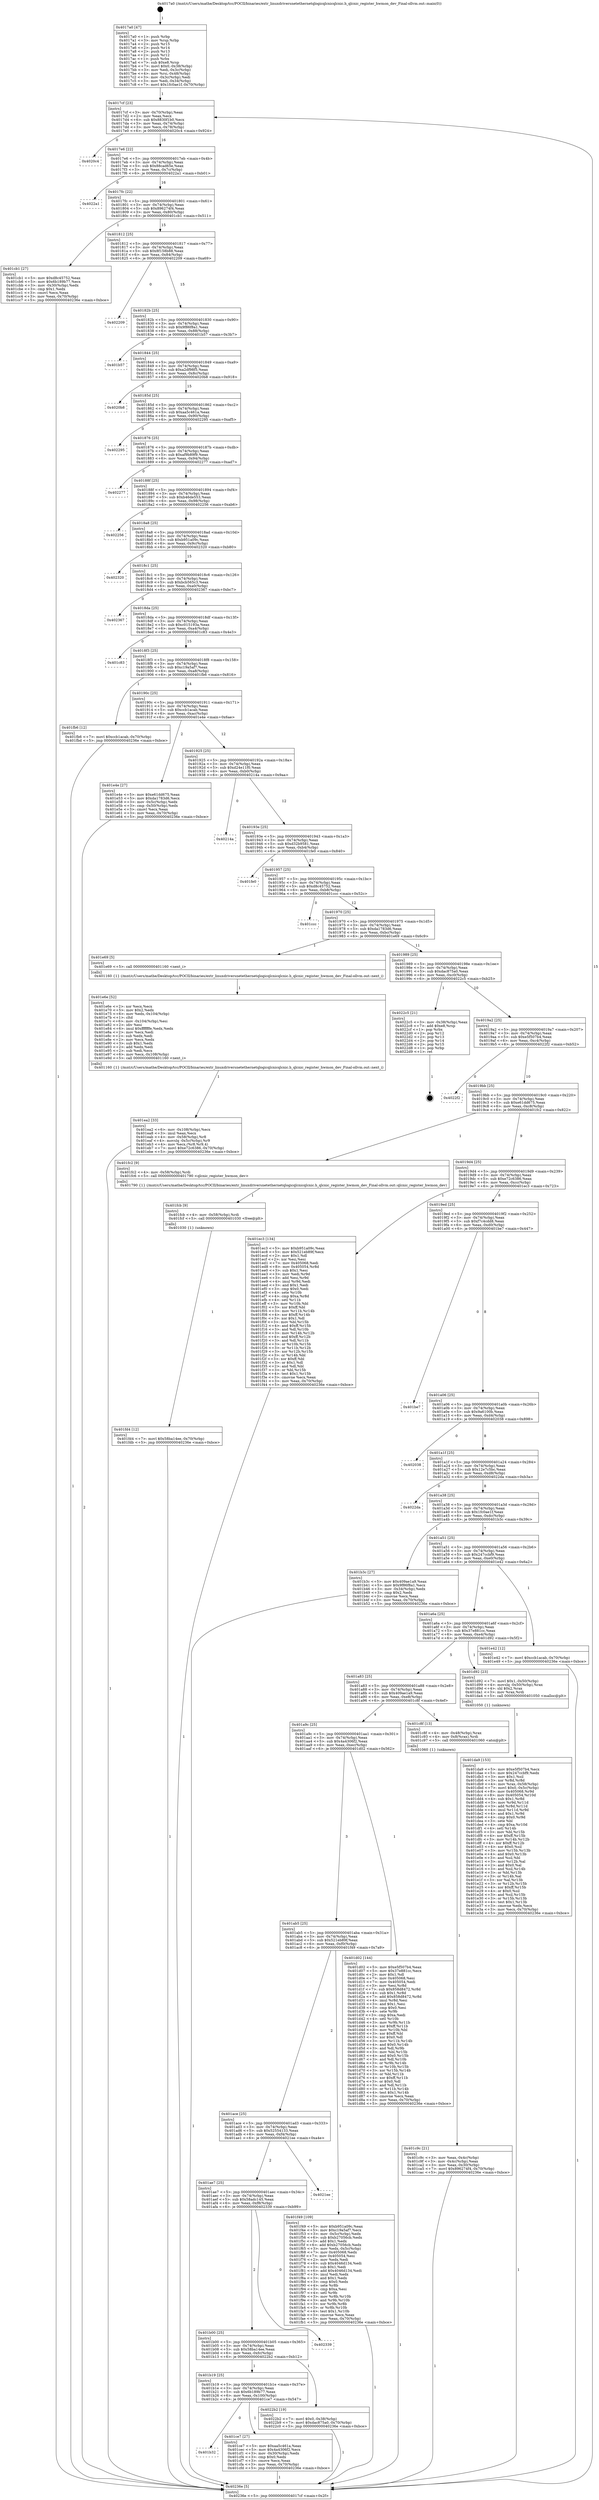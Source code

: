 digraph "0x4017a0" {
  label = "0x4017a0 (/mnt/c/Users/mathe/Desktop/tcc/POCII/binaries/extr_linuxdriversnetethernetqlogicqlcnicqlcnic.h_qlcnic_register_hwmon_dev_Final-ollvm.out::main(0))"
  labelloc = "t"
  node[shape=record]

  Entry [label="",width=0.3,height=0.3,shape=circle,fillcolor=black,style=filled]
  "0x4017cf" [label="{
     0x4017cf [23]\l
     | [instrs]\l
     &nbsp;&nbsp;0x4017cf \<+3\>: mov -0x70(%rbp),%eax\l
     &nbsp;&nbsp;0x4017d2 \<+2\>: mov %eax,%ecx\l
     &nbsp;&nbsp;0x4017d4 \<+6\>: sub $0x8830f1b0,%ecx\l
     &nbsp;&nbsp;0x4017da \<+3\>: mov %eax,-0x74(%rbp)\l
     &nbsp;&nbsp;0x4017dd \<+3\>: mov %ecx,-0x78(%rbp)\l
     &nbsp;&nbsp;0x4017e0 \<+6\>: je 00000000004020c4 \<main+0x924\>\l
  }"]
  "0x4020c4" [label="{
     0x4020c4\l
  }", style=dashed]
  "0x4017e6" [label="{
     0x4017e6 [22]\l
     | [instrs]\l
     &nbsp;&nbsp;0x4017e6 \<+5\>: jmp 00000000004017eb \<main+0x4b\>\l
     &nbsp;&nbsp;0x4017eb \<+3\>: mov -0x74(%rbp),%eax\l
     &nbsp;&nbsp;0x4017ee \<+5\>: sub $0x88cad65e,%eax\l
     &nbsp;&nbsp;0x4017f3 \<+3\>: mov %eax,-0x7c(%rbp)\l
     &nbsp;&nbsp;0x4017f6 \<+6\>: je 00000000004022a1 \<main+0xb01\>\l
  }"]
  Exit [label="",width=0.3,height=0.3,shape=circle,fillcolor=black,style=filled,peripheries=2]
  "0x4022a1" [label="{
     0x4022a1\l
  }", style=dashed]
  "0x4017fc" [label="{
     0x4017fc [22]\l
     | [instrs]\l
     &nbsp;&nbsp;0x4017fc \<+5\>: jmp 0000000000401801 \<main+0x61\>\l
     &nbsp;&nbsp;0x401801 \<+3\>: mov -0x74(%rbp),%eax\l
     &nbsp;&nbsp;0x401804 \<+5\>: sub $0x896274f4,%eax\l
     &nbsp;&nbsp;0x401809 \<+3\>: mov %eax,-0x80(%rbp)\l
     &nbsp;&nbsp;0x40180c \<+6\>: je 0000000000401cb1 \<main+0x511\>\l
  }"]
  "0x401fd4" [label="{
     0x401fd4 [12]\l
     | [instrs]\l
     &nbsp;&nbsp;0x401fd4 \<+7\>: movl $0x58ba14ee,-0x70(%rbp)\l
     &nbsp;&nbsp;0x401fdb \<+5\>: jmp 000000000040236e \<main+0xbce\>\l
  }"]
  "0x401cb1" [label="{
     0x401cb1 [27]\l
     | [instrs]\l
     &nbsp;&nbsp;0x401cb1 \<+5\>: mov $0xd8c45752,%eax\l
     &nbsp;&nbsp;0x401cb6 \<+5\>: mov $0x6b189b77,%ecx\l
     &nbsp;&nbsp;0x401cbb \<+3\>: mov -0x30(%rbp),%edx\l
     &nbsp;&nbsp;0x401cbe \<+3\>: cmp $0x1,%edx\l
     &nbsp;&nbsp;0x401cc1 \<+3\>: cmovl %ecx,%eax\l
     &nbsp;&nbsp;0x401cc4 \<+3\>: mov %eax,-0x70(%rbp)\l
     &nbsp;&nbsp;0x401cc7 \<+5\>: jmp 000000000040236e \<main+0xbce\>\l
  }"]
  "0x401812" [label="{
     0x401812 [25]\l
     | [instrs]\l
     &nbsp;&nbsp;0x401812 \<+5\>: jmp 0000000000401817 \<main+0x77\>\l
     &nbsp;&nbsp;0x401817 \<+3\>: mov -0x74(%rbp),%eax\l
     &nbsp;&nbsp;0x40181a \<+5\>: sub $0x8f158b88,%eax\l
     &nbsp;&nbsp;0x40181f \<+6\>: mov %eax,-0x84(%rbp)\l
     &nbsp;&nbsp;0x401825 \<+6\>: je 0000000000402209 \<main+0xa69\>\l
  }"]
  "0x401fcb" [label="{
     0x401fcb [9]\l
     | [instrs]\l
     &nbsp;&nbsp;0x401fcb \<+4\>: mov -0x58(%rbp),%rdi\l
     &nbsp;&nbsp;0x401fcf \<+5\>: call 0000000000401030 \<free@plt\>\l
     | [calls]\l
     &nbsp;&nbsp;0x401030 \{1\} (unknown)\l
  }"]
  "0x402209" [label="{
     0x402209\l
  }", style=dashed]
  "0x40182b" [label="{
     0x40182b [25]\l
     | [instrs]\l
     &nbsp;&nbsp;0x40182b \<+5\>: jmp 0000000000401830 \<main+0x90\>\l
     &nbsp;&nbsp;0x401830 \<+3\>: mov -0x74(%rbp),%eax\l
     &nbsp;&nbsp;0x401833 \<+5\>: sub $0x9f86f8a1,%eax\l
     &nbsp;&nbsp;0x401838 \<+6\>: mov %eax,-0x88(%rbp)\l
     &nbsp;&nbsp;0x40183e \<+6\>: je 0000000000401b57 \<main+0x3b7\>\l
  }"]
  "0x401ea2" [label="{
     0x401ea2 [33]\l
     | [instrs]\l
     &nbsp;&nbsp;0x401ea2 \<+6\>: mov -0x108(%rbp),%ecx\l
     &nbsp;&nbsp;0x401ea8 \<+3\>: imul %eax,%ecx\l
     &nbsp;&nbsp;0x401eab \<+4\>: mov -0x58(%rbp),%r8\l
     &nbsp;&nbsp;0x401eaf \<+4\>: movslq -0x5c(%rbp),%r9\l
     &nbsp;&nbsp;0x401eb3 \<+4\>: mov %ecx,(%r8,%r9,4)\l
     &nbsp;&nbsp;0x401eb7 \<+7\>: movl $0xe72c6386,-0x70(%rbp)\l
     &nbsp;&nbsp;0x401ebe \<+5\>: jmp 000000000040236e \<main+0xbce\>\l
  }"]
  "0x401b57" [label="{
     0x401b57\l
  }", style=dashed]
  "0x401844" [label="{
     0x401844 [25]\l
     | [instrs]\l
     &nbsp;&nbsp;0x401844 \<+5\>: jmp 0000000000401849 \<main+0xa9\>\l
     &nbsp;&nbsp;0x401849 \<+3\>: mov -0x74(%rbp),%eax\l
     &nbsp;&nbsp;0x40184c \<+5\>: sub $0xa2df98f5,%eax\l
     &nbsp;&nbsp;0x401851 \<+6\>: mov %eax,-0x8c(%rbp)\l
     &nbsp;&nbsp;0x401857 \<+6\>: je 00000000004020b8 \<main+0x918\>\l
  }"]
  "0x401e6e" [label="{
     0x401e6e [52]\l
     | [instrs]\l
     &nbsp;&nbsp;0x401e6e \<+2\>: xor %ecx,%ecx\l
     &nbsp;&nbsp;0x401e70 \<+5\>: mov $0x2,%edx\l
     &nbsp;&nbsp;0x401e75 \<+6\>: mov %edx,-0x104(%rbp)\l
     &nbsp;&nbsp;0x401e7b \<+1\>: cltd\l
     &nbsp;&nbsp;0x401e7c \<+6\>: mov -0x104(%rbp),%esi\l
     &nbsp;&nbsp;0x401e82 \<+2\>: idiv %esi\l
     &nbsp;&nbsp;0x401e84 \<+6\>: imul $0xfffffffe,%edx,%edx\l
     &nbsp;&nbsp;0x401e8a \<+2\>: mov %ecx,%edi\l
     &nbsp;&nbsp;0x401e8c \<+2\>: sub %edx,%edi\l
     &nbsp;&nbsp;0x401e8e \<+2\>: mov %ecx,%edx\l
     &nbsp;&nbsp;0x401e90 \<+3\>: sub $0x1,%edx\l
     &nbsp;&nbsp;0x401e93 \<+2\>: add %edx,%edi\l
     &nbsp;&nbsp;0x401e95 \<+2\>: sub %edi,%ecx\l
     &nbsp;&nbsp;0x401e97 \<+6\>: mov %ecx,-0x108(%rbp)\l
     &nbsp;&nbsp;0x401e9d \<+5\>: call 0000000000401160 \<next_i\>\l
     | [calls]\l
     &nbsp;&nbsp;0x401160 \{1\} (/mnt/c/Users/mathe/Desktop/tcc/POCII/binaries/extr_linuxdriversnetethernetqlogicqlcnicqlcnic.h_qlcnic_register_hwmon_dev_Final-ollvm.out::next_i)\l
  }"]
  "0x4020b8" [label="{
     0x4020b8\l
  }", style=dashed]
  "0x40185d" [label="{
     0x40185d [25]\l
     | [instrs]\l
     &nbsp;&nbsp;0x40185d \<+5\>: jmp 0000000000401862 \<main+0xc2\>\l
     &nbsp;&nbsp;0x401862 \<+3\>: mov -0x74(%rbp),%eax\l
     &nbsp;&nbsp;0x401865 \<+5\>: sub $0xaa5c461a,%eax\l
     &nbsp;&nbsp;0x40186a \<+6\>: mov %eax,-0x90(%rbp)\l
     &nbsp;&nbsp;0x401870 \<+6\>: je 0000000000402295 \<main+0xaf5\>\l
  }"]
  "0x401da9" [label="{
     0x401da9 [153]\l
     | [instrs]\l
     &nbsp;&nbsp;0x401da9 \<+5\>: mov $0xe5f507b4,%ecx\l
     &nbsp;&nbsp;0x401dae \<+5\>: mov $0x247ccbf9,%edx\l
     &nbsp;&nbsp;0x401db3 \<+3\>: mov $0x1,%sil\l
     &nbsp;&nbsp;0x401db6 \<+3\>: xor %r8d,%r8d\l
     &nbsp;&nbsp;0x401db9 \<+4\>: mov %rax,-0x58(%rbp)\l
     &nbsp;&nbsp;0x401dbd \<+7\>: movl $0x0,-0x5c(%rbp)\l
     &nbsp;&nbsp;0x401dc4 \<+8\>: mov 0x405068,%r9d\l
     &nbsp;&nbsp;0x401dcc \<+8\>: mov 0x405054,%r10d\l
     &nbsp;&nbsp;0x401dd4 \<+4\>: sub $0x1,%r8d\l
     &nbsp;&nbsp;0x401dd8 \<+3\>: mov %r9d,%r11d\l
     &nbsp;&nbsp;0x401ddb \<+3\>: add %r8d,%r11d\l
     &nbsp;&nbsp;0x401dde \<+4\>: imul %r11d,%r9d\l
     &nbsp;&nbsp;0x401de2 \<+4\>: and $0x1,%r9d\l
     &nbsp;&nbsp;0x401de6 \<+4\>: cmp $0x0,%r9d\l
     &nbsp;&nbsp;0x401dea \<+3\>: sete %bl\l
     &nbsp;&nbsp;0x401ded \<+4\>: cmp $0xa,%r10d\l
     &nbsp;&nbsp;0x401df1 \<+4\>: setl %r14b\l
     &nbsp;&nbsp;0x401df5 \<+3\>: mov %bl,%r15b\l
     &nbsp;&nbsp;0x401df8 \<+4\>: xor $0xff,%r15b\l
     &nbsp;&nbsp;0x401dfc \<+3\>: mov %r14b,%r12b\l
     &nbsp;&nbsp;0x401dff \<+4\>: xor $0xff,%r12b\l
     &nbsp;&nbsp;0x401e03 \<+4\>: xor $0x0,%sil\l
     &nbsp;&nbsp;0x401e07 \<+3\>: mov %r15b,%r13b\l
     &nbsp;&nbsp;0x401e0a \<+4\>: and $0x0,%r13b\l
     &nbsp;&nbsp;0x401e0e \<+3\>: and %sil,%bl\l
     &nbsp;&nbsp;0x401e11 \<+3\>: mov %r12b,%al\l
     &nbsp;&nbsp;0x401e14 \<+2\>: and $0x0,%al\l
     &nbsp;&nbsp;0x401e16 \<+3\>: and %sil,%r14b\l
     &nbsp;&nbsp;0x401e19 \<+3\>: or %bl,%r13b\l
     &nbsp;&nbsp;0x401e1c \<+3\>: or %r14b,%al\l
     &nbsp;&nbsp;0x401e1f \<+3\>: xor %al,%r13b\l
     &nbsp;&nbsp;0x401e22 \<+3\>: or %r12b,%r15b\l
     &nbsp;&nbsp;0x401e25 \<+4\>: xor $0xff,%r15b\l
     &nbsp;&nbsp;0x401e29 \<+4\>: or $0x0,%sil\l
     &nbsp;&nbsp;0x401e2d \<+3\>: and %sil,%r15b\l
     &nbsp;&nbsp;0x401e30 \<+3\>: or %r15b,%r13b\l
     &nbsp;&nbsp;0x401e33 \<+4\>: test $0x1,%r13b\l
     &nbsp;&nbsp;0x401e37 \<+3\>: cmovne %edx,%ecx\l
     &nbsp;&nbsp;0x401e3a \<+3\>: mov %ecx,-0x70(%rbp)\l
     &nbsp;&nbsp;0x401e3d \<+5\>: jmp 000000000040236e \<main+0xbce\>\l
  }"]
  "0x402295" [label="{
     0x402295\l
  }", style=dashed]
  "0x401876" [label="{
     0x401876 [25]\l
     | [instrs]\l
     &nbsp;&nbsp;0x401876 \<+5\>: jmp 000000000040187b \<main+0xdb\>\l
     &nbsp;&nbsp;0x40187b \<+3\>: mov -0x74(%rbp),%eax\l
     &nbsp;&nbsp;0x40187e \<+5\>: sub $0xaf9b89f9,%eax\l
     &nbsp;&nbsp;0x401883 \<+6\>: mov %eax,-0x94(%rbp)\l
     &nbsp;&nbsp;0x401889 \<+6\>: je 0000000000402277 \<main+0xad7\>\l
  }"]
  "0x401b32" [label="{
     0x401b32\l
  }", style=dashed]
  "0x402277" [label="{
     0x402277\l
  }", style=dashed]
  "0x40188f" [label="{
     0x40188f [25]\l
     | [instrs]\l
     &nbsp;&nbsp;0x40188f \<+5\>: jmp 0000000000401894 \<main+0xf4\>\l
     &nbsp;&nbsp;0x401894 \<+3\>: mov -0x74(%rbp),%eax\l
     &nbsp;&nbsp;0x401897 \<+5\>: sub $0xb46de553,%eax\l
     &nbsp;&nbsp;0x40189c \<+6\>: mov %eax,-0x98(%rbp)\l
     &nbsp;&nbsp;0x4018a2 \<+6\>: je 0000000000402256 \<main+0xab6\>\l
  }"]
  "0x401ce7" [label="{
     0x401ce7 [27]\l
     | [instrs]\l
     &nbsp;&nbsp;0x401ce7 \<+5\>: mov $0xaa5c461a,%eax\l
     &nbsp;&nbsp;0x401cec \<+5\>: mov $0x4a4306f2,%ecx\l
     &nbsp;&nbsp;0x401cf1 \<+3\>: mov -0x30(%rbp),%edx\l
     &nbsp;&nbsp;0x401cf4 \<+3\>: cmp $0x0,%edx\l
     &nbsp;&nbsp;0x401cf7 \<+3\>: cmove %ecx,%eax\l
     &nbsp;&nbsp;0x401cfa \<+3\>: mov %eax,-0x70(%rbp)\l
     &nbsp;&nbsp;0x401cfd \<+5\>: jmp 000000000040236e \<main+0xbce\>\l
  }"]
  "0x402256" [label="{
     0x402256\l
  }", style=dashed]
  "0x4018a8" [label="{
     0x4018a8 [25]\l
     | [instrs]\l
     &nbsp;&nbsp;0x4018a8 \<+5\>: jmp 00000000004018ad \<main+0x10d\>\l
     &nbsp;&nbsp;0x4018ad \<+3\>: mov -0x74(%rbp),%eax\l
     &nbsp;&nbsp;0x4018b0 \<+5\>: sub $0xb951a09c,%eax\l
     &nbsp;&nbsp;0x4018b5 \<+6\>: mov %eax,-0x9c(%rbp)\l
     &nbsp;&nbsp;0x4018bb \<+6\>: je 0000000000402320 \<main+0xb80\>\l
  }"]
  "0x401b19" [label="{
     0x401b19 [25]\l
     | [instrs]\l
     &nbsp;&nbsp;0x401b19 \<+5\>: jmp 0000000000401b1e \<main+0x37e\>\l
     &nbsp;&nbsp;0x401b1e \<+3\>: mov -0x74(%rbp),%eax\l
     &nbsp;&nbsp;0x401b21 \<+5\>: sub $0x6b189b77,%eax\l
     &nbsp;&nbsp;0x401b26 \<+6\>: mov %eax,-0x100(%rbp)\l
     &nbsp;&nbsp;0x401b2c \<+6\>: je 0000000000401ce7 \<main+0x547\>\l
  }"]
  "0x402320" [label="{
     0x402320\l
  }", style=dashed]
  "0x4018c1" [label="{
     0x4018c1 [25]\l
     | [instrs]\l
     &nbsp;&nbsp;0x4018c1 \<+5\>: jmp 00000000004018c6 \<main+0x126\>\l
     &nbsp;&nbsp;0x4018c6 \<+3\>: mov -0x74(%rbp),%eax\l
     &nbsp;&nbsp;0x4018c9 \<+5\>: sub $0xbcb565c3,%eax\l
     &nbsp;&nbsp;0x4018ce \<+6\>: mov %eax,-0xa0(%rbp)\l
     &nbsp;&nbsp;0x4018d4 \<+6\>: je 0000000000402367 \<main+0xbc7\>\l
  }"]
  "0x4022b2" [label="{
     0x4022b2 [19]\l
     | [instrs]\l
     &nbsp;&nbsp;0x4022b2 \<+7\>: movl $0x0,-0x38(%rbp)\l
     &nbsp;&nbsp;0x4022b9 \<+7\>: movl $0xdac875a0,-0x70(%rbp)\l
     &nbsp;&nbsp;0x4022c0 \<+5\>: jmp 000000000040236e \<main+0xbce\>\l
  }"]
  "0x402367" [label="{
     0x402367\l
  }", style=dashed]
  "0x4018da" [label="{
     0x4018da [25]\l
     | [instrs]\l
     &nbsp;&nbsp;0x4018da \<+5\>: jmp 00000000004018df \<main+0x13f\>\l
     &nbsp;&nbsp;0x4018df \<+3\>: mov -0x74(%rbp),%eax\l
     &nbsp;&nbsp;0x4018e2 \<+5\>: sub $0xc015193a,%eax\l
     &nbsp;&nbsp;0x4018e7 \<+6\>: mov %eax,-0xa4(%rbp)\l
     &nbsp;&nbsp;0x4018ed \<+6\>: je 0000000000401c83 \<main+0x4e3\>\l
  }"]
  "0x401b00" [label="{
     0x401b00 [25]\l
     | [instrs]\l
     &nbsp;&nbsp;0x401b00 \<+5\>: jmp 0000000000401b05 \<main+0x365\>\l
     &nbsp;&nbsp;0x401b05 \<+3\>: mov -0x74(%rbp),%eax\l
     &nbsp;&nbsp;0x401b08 \<+5\>: sub $0x58ba14ee,%eax\l
     &nbsp;&nbsp;0x401b0d \<+6\>: mov %eax,-0xfc(%rbp)\l
     &nbsp;&nbsp;0x401b13 \<+6\>: je 00000000004022b2 \<main+0xb12\>\l
  }"]
  "0x401c83" [label="{
     0x401c83\l
  }", style=dashed]
  "0x4018f3" [label="{
     0x4018f3 [25]\l
     | [instrs]\l
     &nbsp;&nbsp;0x4018f3 \<+5\>: jmp 00000000004018f8 \<main+0x158\>\l
     &nbsp;&nbsp;0x4018f8 \<+3\>: mov -0x74(%rbp),%eax\l
     &nbsp;&nbsp;0x4018fb \<+5\>: sub $0xc19a5af7,%eax\l
     &nbsp;&nbsp;0x401900 \<+6\>: mov %eax,-0xa8(%rbp)\l
     &nbsp;&nbsp;0x401906 \<+6\>: je 0000000000401fb6 \<main+0x816\>\l
  }"]
  "0x402339" [label="{
     0x402339\l
  }", style=dashed]
  "0x401fb6" [label="{
     0x401fb6 [12]\l
     | [instrs]\l
     &nbsp;&nbsp;0x401fb6 \<+7\>: movl $0xccb1acab,-0x70(%rbp)\l
     &nbsp;&nbsp;0x401fbd \<+5\>: jmp 000000000040236e \<main+0xbce\>\l
  }"]
  "0x40190c" [label="{
     0x40190c [25]\l
     | [instrs]\l
     &nbsp;&nbsp;0x40190c \<+5\>: jmp 0000000000401911 \<main+0x171\>\l
     &nbsp;&nbsp;0x401911 \<+3\>: mov -0x74(%rbp),%eax\l
     &nbsp;&nbsp;0x401914 \<+5\>: sub $0xccb1acab,%eax\l
     &nbsp;&nbsp;0x401919 \<+6\>: mov %eax,-0xac(%rbp)\l
     &nbsp;&nbsp;0x40191f \<+6\>: je 0000000000401e4e \<main+0x6ae\>\l
  }"]
  "0x401ae7" [label="{
     0x401ae7 [25]\l
     | [instrs]\l
     &nbsp;&nbsp;0x401ae7 \<+5\>: jmp 0000000000401aec \<main+0x34c\>\l
     &nbsp;&nbsp;0x401aec \<+3\>: mov -0x74(%rbp),%eax\l
     &nbsp;&nbsp;0x401aef \<+5\>: sub $0x58adc145,%eax\l
     &nbsp;&nbsp;0x401af4 \<+6\>: mov %eax,-0xf8(%rbp)\l
     &nbsp;&nbsp;0x401afa \<+6\>: je 0000000000402339 \<main+0xb99\>\l
  }"]
  "0x401e4e" [label="{
     0x401e4e [27]\l
     | [instrs]\l
     &nbsp;&nbsp;0x401e4e \<+5\>: mov $0xe61dd675,%eax\l
     &nbsp;&nbsp;0x401e53 \<+5\>: mov $0xda1783d6,%ecx\l
     &nbsp;&nbsp;0x401e58 \<+3\>: mov -0x5c(%rbp),%edx\l
     &nbsp;&nbsp;0x401e5b \<+3\>: cmp -0x50(%rbp),%edx\l
     &nbsp;&nbsp;0x401e5e \<+3\>: cmovl %ecx,%eax\l
     &nbsp;&nbsp;0x401e61 \<+3\>: mov %eax,-0x70(%rbp)\l
     &nbsp;&nbsp;0x401e64 \<+5\>: jmp 000000000040236e \<main+0xbce\>\l
  }"]
  "0x401925" [label="{
     0x401925 [25]\l
     | [instrs]\l
     &nbsp;&nbsp;0x401925 \<+5\>: jmp 000000000040192a \<main+0x18a\>\l
     &nbsp;&nbsp;0x40192a \<+3\>: mov -0x74(%rbp),%eax\l
     &nbsp;&nbsp;0x40192d \<+5\>: sub $0xd24e11f0,%eax\l
     &nbsp;&nbsp;0x401932 \<+6\>: mov %eax,-0xb0(%rbp)\l
     &nbsp;&nbsp;0x401938 \<+6\>: je 000000000040214a \<main+0x9aa\>\l
  }"]
  "0x4021ee" [label="{
     0x4021ee\l
  }", style=dashed]
  "0x40214a" [label="{
     0x40214a\l
  }", style=dashed]
  "0x40193e" [label="{
     0x40193e [25]\l
     | [instrs]\l
     &nbsp;&nbsp;0x40193e \<+5\>: jmp 0000000000401943 \<main+0x1a3\>\l
     &nbsp;&nbsp;0x401943 \<+3\>: mov -0x74(%rbp),%eax\l
     &nbsp;&nbsp;0x401946 \<+5\>: sub $0xd32b9581,%eax\l
     &nbsp;&nbsp;0x40194b \<+6\>: mov %eax,-0xb4(%rbp)\l
     &nbsp;&nbsp;0x401951 \<+6\>: je 0000000000401fe0 \<main+0x840\>\l
  }"]
  "0x401ace" [label="{
     0x401ace [25]\l
     | [instrs]\l
     &nbsp;&nbsp;0x401ace \<+5\>: jmp 0000000000401ad3 \<main+0x333\>\l
     &nbsp;&nbsp;0x401ad3 \<+3\>: mov -0x74(%rbp),%eax\l
     &nbsp;&nbsp;0x401ad6 \<+5\>: sub $0x52554133,%eax\l
     &nbsp;&nbsp;0x401adb \<+6\>: mov %eax,-0xf4(%rbp)\l
     &nbsp;&nbsp;0x401ae1 \<+6\>: je 00000000004021ee \<main+0xa4e\>\l
  }"]
  "0x401fe0" [label="{
     0x401fe0\l
  }", style=dashed]
  "0x401957" [label="{
     0x401957 [25]\l
     | [instrs]\l
     &nbsp;&nbsp;0x401957 \<+5\>: jmp 000000000040195c \<main+0x1bc\>\l
     &nbsp;&nbsp;0x40195c \<+3\>: mov -0x74(%rbp),%eax\l
     &nbsp;&nbsp;0x40195f \<+5\>: sub $0xd8c45752,%eax\l
     &nbsp;&nbsp;0x401964 \<+6\>: mov %eax,-0xb8(%rbp)\l
     &nbsp;&nbsp;0x40196a \<+6\>: je 0000000000401ccc \<main+0x52c\>\l
  }"]
  "0x401f49" [label="{
     0x401f49 [109]\l
     | [instrs]\l
     &nbsp;&nbsp;0x401f49 \<+5\>: mov $0xb951a09c,%eax\l
     &nbsp;&nbsp;0x401f4e \<+5\>: mov $0xc19a5af7,%ecx\l
     &nbsp;&nbsp;0x401f53 \<+3\>: mov -0x5c(%rbp),%edx\l
     &nbsp;&nbsp;0x401f56 \<+6\>: sub $0xb27056cb,%edx\l
     &nbsp;&nbsp;0x401f5c \<+3\>: add $0x1,%edx\l
     &nbsp;&nbsp;0x401f5f \<+6\>: add $0xb27056cb,%edx\l
     &nbsp;&nbsp;0x401f65 \<+3\>: mov %edx,-0x5c(%rbp)\l
     &nbsp;&nbsp;0x401f68 \<+7\>: mov 0x405068,%edx\l
     &nbsp;&nbsp;0x401f6f \<+7\>: mov 0x405054,%esi\l
     &nbsp;&nbsp;0x401f76 \<+2\>: mov %edx,%edi\l
     &nbsp;&nbsp;0x401f78 \<+6\>: sub $0x4046d134,%edi\l
     &nbsp;&nbsp;0x401f7e \<+3\>: sub $0x1,%edi\l
     &nbsp;&nbsp;0x401f81 \<+6\>: add $0x4046d134,%edi\l
     &nbsp;&nbsp;0x401f87 \<+3\>: imul %edi,%edx\l
     &nbsp;&nbsp;0x401f8a \<+3\>: and $0x1,%edx\l
     &nbsp;&nbsp;0x401f8d \<+3\>: cmp $0x0,%edx\l
     &nbsp;&nbsp;0x401f90 \<+4\>: sete %r8b\l
     &nbsp;&nbsp;0x401f94 \<+3\>: cmp $0xa,%esi\l
     &nbsp;&nbsp;0x401f97 \<+4\>: setl %r9b\l
     &nbsp;&nbsp;0x401f9b \<+3\>: mov %r8b,%r10b\l
     &nbsp;&nbsp;0x401f9e \<+3\>: and %r9b,%r10b\l
     &nbsp;&nbsp;0x401fa1 \<+3\>: xor %r9b,%r8b\l
     &nbsp;&nbsp;0x401fa4 \<+3\>: or %r8b,%r10b\l
     &nbsp;&nbsp;0x401fa7 \<+4\>: test $0x1,%r10b\l
     &nbsp;&nbsp;0x401fab \<+3\>: cmovne %ecx,%eax\l
     &nbsp;&nbsp;0x401fae \<+3\>: mov %eax,-0x70(%rbp)\l
     &nbsp;&nbsp;0x401fb1 \<+5\>: jmp 000000000040236e \<main+0xbce\>\l
  }"]
  "0x401ccc" [label="{
     0x401ccc\l
  }", style=dashed]
  "0x401970" [label="{
     0x401970 [25]\l
     | [instrs]\l
     &nbsp;&nbsp;0x401970 \<+5\>: jmp 0000000000401975 \<main+0x1d5\>\l
     &nbsp;&nbsp;0x401975 \<+3\>: mov -0x74(%rbp),%eax\l
     &nbsp;&nbsp;0x401978 \<+5\>: sub $0xda1783d6,%eax\l
     &nbsp;&nbsp;0x40197d \<+6\>: mov %eax,-0xbc(%rbp)\l
     &nbsp;&nbsp;0x401983 \<+6\>: je 0000000000401e69 \<main+0x6c9\>\l
  }"]
  "0x401ab5" [label="{
     0x401ab5 [25]\l
     | [instrs]\l
     &nbsp;&nbsp;0x401ab5 \<+5\>: jmp 0000000000401aba \<main+0x31a\>\l
     &nbsp;&nbsp;0x401aba \<+3\>: mov -0x74(%rbp),%eax\l
     &nbsp;&nbsp;0x401abd \<+5\>: sub $0x521eb89f,%eax\l
     &nbsp;&nbsp;0x401ac2 \<+6\>: mov %eax,-0xf0(%rbp)\l
     &nbsp;&nbsp;0x401ac8 \<+6\>: je 0000000000401f49 \<main+0x7a9\>\l
  }"]
  "0x401e69" [label="{
     0x401e69 [5]\l
     | [instrs]\l
     &nbsp;&nbsp;0x401e69 \<+5\>: call 0000000000401160 \<next_i\>\l
     | [calls]\l
     &nbsp;&nbsp;0x401160 \{1\} (/mnt/c/Users/mathe/Desktop/tcc/POCII/binaries/extr_linuxdriversnetethernetqlogicqlcnicqlcnic.h_qlcnic_register_hwmon_dev_Final-ollvm.out::next_i)\l
  }"]
  "0x401989" [label="{
     0x401989 [25]\l
     | [instrs]\l
     &nbsp;&nbsp;0x401989 \<+5\>: jmp 000000000040198e \<main+0x1ee\>\l
     &nbsp;&nbsp;0x40198e \<+3\>: mov -0x74(%rbp),%eax\l
     &nbsp;&nbsp;0x401991 \<+5\>: sub $0xdac875a0,%eax\l
     &nbsp;&nbsp;0x401996 \<+6\>: mov %eax,-0xc0(%rbp)\l
     &nbsp;&nbsp;0x40199c \<+6\>: je 00000000004022c5 \<main+0xb25\>\l
  }"]
  "0x401d02" [label="{
     0x401d02 [144]\l
     | [instrs]\l
     &nbsp;&nbsp;0x401d02 \<+5\>: mov $0xe5f507b4,%eax\l
     &nbsp;&nbsp;0x401d07 \<+5\>: mov $0x37e881cc,%ecx\l
     &nbsp;&nbsp;0x401d0c \<+2\>: mov $0x1,%dl\l
     &nbsp;&nbsp;0x401d0e \<+7\>: mov 0x405068,%esi\l
     &nbsp;&nbsp;0x401d15 \<+7\>: mov 0x405054,%edi\l
     &nbsp;&nbsp;0x401d1c \<+3\>: mov %esi,%r8d\l
     &nbsp;&nbsp;0x401d1f \<+7\>: sub $0x858d8472,%r8d\l
     &nbsp;&nbsp;0x401d26 \<+4\>: sub $0x1,%r8d\l
     &nbsp;&nbsp;0x401d2a \<+7\>: add $0x858d8472,%r8d\l
     &nbsp;&nbsp;0x401d31 \<+4\>: imul %r8d,%esi\l
     &nbsp;&nbsp;0x401d35 \<+3\>: and $0x1,%esi\l
     &nbsp;&nbsp;0x401d38 \<+3\>: cmp $0x0,%esi\l
     &nbsp;&nbsp;0x401d3b \<+4\>: sete %r9b\l
     &nbsp;&nbsp;0x401d3f \<+3\>: cmp $0xa,%edi\l
     &nbsp;&nbsp;0x401d42 \<+4\>: setl %r10b\l
     &nbsp;&nbsp;0x401d46 \<+3\>: mov %r9b,%r11b\l
     &nbsp;&nbsp;0x401d49 \<+4\>: xor $0xff,%r11b\l
     &nbsp;&nbsp;0x401d4d \<+3\>: mov %r10b,%bl\l
     &nbsp;&nbsp;0x401d50 \<+3\>: xor $0xff,%bl\l
     &nbsp;&nbsp;0x401d53 \<+3\>: xor $0x0,%dl\l
     &nbsp;&nbsp;0x401d56 \<+3\>: mov %r11b,%r14b\l
     &nbsp;&nbsp;0x401d59 \<+4\>: and $0x0,%r14b\l
     &nbsp;&nbsp;0x401d5d \<+3\>: and %dl,%r9b\l
     &nbsp;&nbsp;0x401d60 \<+3\>: mov %bl,%r15b\l
     &nbsp;&nbsp;0x401d63 \<+4\>: and $0x0,%r15b\l
     &nbsp;&nbsp;0x401d67 \<+3\>: and %dl,%r10b\l
     &nbsp;&nbsp;0x401d6a \<+3\>: or %r9b,%r14b\l
     &nbsp;&nbsp;0x401d6d \<+3\>: or %r10b,%r15b\l
     &nbsp;&nbsp;0x401d70 \<+3\>: xor %r15b,%r14b\l
     &nbsp;&nbsp;0x401d73 \<+3\>: or %bl,%r11b\l
     &nbsp;&nbsp;0x401d76 \<+4\>: xor $0xff,%r11b\l
     &nbsp;&nbsp;0x401d7a \<+3\>: or $0x0,%dl\l
     &nbsp;&nbsp;0x401d7d \<+3\>: and %dl,%r11b\l
     &nbsp;&nbsp;0x401d80 \<+3\>: or %r11b,%r14b\l
     &nbsp;&nbsp;0x401d83 \<+4\>: test $0x1,%r14b\l
     &nbsp;&nbsp;0x401d87 \<+3\>: cmovne %ecx,%eax\l
     &nbsp;&nbsp;0x401d8a \<+3\>: mov %eax,-0x70(%rbp)\l
     &nbsp;&nbsp;0x401d8d \<+5\>: jmp 000000000040236e \<main+0xbce\>\l
  }"]
  "0x4022c5" [label="{
     0x4022c5 [21]\l
     | [instrs]\l
     &nbsp;&nbsp;0x4022c5 \<+3\>: mov -0x38(%rbp),%eax\l
     &nbsp;&nbsp;0x4022c8 \<+7\>: add $0xe8,%rsp\l
     &nbsp;&nbsp;0x4022cf \<+1\>: pop %rbx\l
     &nbsp;&nbsp;0x4022d0 \<+2\>: pop %r12\l
     &nbsp;&nbsp;0x4022d2 \<+2\>: pop %r13\l
     &nbsp;&nbsp;0x4022d4 \<+2\>: pop %r14\l
     &nbsp;&nbsp;0x4022d6 \<+2\>: pop %r15\l
     &nbsp;&nbsp;0x4022d8 \<+1\>: pop %rbp\l
     &nbsp;&nbsp;0x4022d9 \<+1\>: ret\l
  }"]
  "0x4019a2" [label="{
     0x4019a2 [25]\l
     | [instrs]\l
     &nbsp;&nbsp;0x4019a2 \<+5\>: jmp 00000000004019a7 \<main+0x207\>\l
     &nbsp;&nbsp;0x4019a7 \<+3\>: mov -0x74(%rbp),%eax\l
     &nbsp;&nbsp;0x4019aa \<+5\>: sub $0xe5f507b4,%eax\l
     &nbsp;&nbsp;0x4019af \<+6\>: mov %eax,-0xc4(%rbp)\l
     &nbsp;&nbsp;0x4019b5 \<+6\>: je 00000000004022f2 \<main+0xb52\>\l
  }"]
  "0x401c9c" [label="{
     0x401c9c [21]\l
     | [instrs]\l
     &nbsp;&nbsp;0x401c9c \<+3\>: mov %eax,-0x4c(%rbp)\l
     &nbsp;&nbsp;0x401c9f \<+3\>: mov -0x4c(%rbp),%eax\l
     &nbsp;&nbsp;0x401ca2 \<+3\>: mov %eax,-0x30(%rbp)\l
     &nbsp;&nbsp;0x401ca5 \<+7\>: movl $0x896274f4,-0x70(%rbp)\l
     &nbsp;&nbsp;0x401cac \<+5\>: jmp 000000000040236e \<main+0xbce\>\l
  }"]
  "0x4022f2" [label="{
     0x4022f2\l
  }", style=dashed]
  "0x4019bb" [label="{
     0x4019bb [25]\l
     | [instrs]\l
     &nbsp;&nbsp;0x4019bb \<+5\>: jmp 00000000004019c0 \<main+0x220\>\l
     &nbsp;&nbsp;0x4019c0 \<+3\>: mov -0x74(%rbp),%eax\l
     &nbsp;&nbsp;0x4019c3 \<+5\>: sub $0xe61dd675,%eax\l
     &nbsp;&nbsp;0x4019c8 \<+6\>: mov %eax,-0xc8(%rbp)\l
     &nbsp;&nbsp;0x4019ce \<+6\>: je 0000000000401fc2 \<main+0x822\>\l
  }"]
  "0x401a9c" [label="{
     0x401a9c [25]\l
     | [instrs]\l
     &nbsp;&nbsp;0x401a9c \<+5\>: jmp 0000000000401aa1 \<main+0x301\>\l
     &nbsp;&nbsp;0x401aa1 \<+3\>: mov -0x74(%rbp),%eax\l
     &nbsp;&nbsp;0x401aa4 \<+5\>: sub $0x4a4306f2,%eax\l
     &nbsp;&nbsp;0x401aa9 \<+6\>: mov %eax,-0xec(%rbp)\l
     &nbsp;&nbsp;0x401aaf \<+6\>: je 0000000000401d02 \<main+0x562\>\l
  }"]
  "0x401fc2" [label="{
     0x401fc2 [9]\l
     | [instrs]\l
     &nbsp;&nbsp;0x401fc2 \<+4\>: mov -0x58(%rbp),%rdi\l
     &nbsp;&nbsp;0x401fc6 \<+5\>: call 0000000000401790 \<qlcnic_register_hwmon_dev\>\l
     | [calls]\l
     &nbsp;&nbsp;0x401790 \{1\} (/mnt/c/Users/mathe/Desktop/tcc/POCII/binaries/extr_linuxdriversnetethernetqlogicqlcnicqlcnic.h_qlcnic_register_hwmon_dev_Final-ollvm.out::qlcnic_register_hwmon_dev)\l
  }"]
  "0x4019d4" [label="{
     0x4019d4 [25]\l
     | [instrs]\l
     &nbsp;&nbsp;0x4019d4 \<+5\>: jmp 00000000004019d9 \<main+0x239\>\l
     &nbsp;&nbsp;0x4019d9 \<+3\>: mov -0x74(%rbp),%eax\l
     &nbsp;&nbsp;0x4019dc \<+5\>: sub $0xe72c6386,%eax\l
     &nbsp;&nbsp;0x4019e1 \<+6\>: mov %eax,-0xcc(%rbp)\l
     &nbsp;&nbsp;0x4019e7 \<+6\>: je 0000000000401ec3 \<main+0x723\>\l
  }"]
  "0x401c8f" [label="{
     0x401c8f [13]\l
     | [instrs]\l
     &nbsp;&nbsp;0x401c8f \<+4\>: mov -0x48(%rbp),%rax\l
     &nbsp;&nbsp;0x401c93 \<+4\>: mov 0x8(%rax),%rdi\l
     &nbsp;&nbsp;0x401c97 \<+5\>: call 0000000000401060 \<atoi@plt\>\l
     | [calls]\l
     &nbsp;&nbsp;0x401060 \{1\} (unknown)\l
  }"]
  "0x401ec3" [label="{
     0x401ec3 [134]\l
     | [instrs]\l
     &nbsp;&nbsp;0x401ec3 \<+5\>: mov $0xb951a09c,%eax\l
     &nbsp;&nbsp;0x401ec8 \<+5\>: mov $0x521eb89f,%ecx\l
     &nbsp;&nbsp;0x401ecd \<+2\>: mov $0x1,%dl\l
     &nbsp;&nbsp;0x401ecf \<+2\>: xor %esi,%esi\l
     &nbsp;&nbsp;0x401ed1 \<+7\>: mov 0x405068,%edi\l
     &nbsp;&nbsp;0x401ed8 \<+8\>: mov 0x405054,%r8d\l
     &nbsp;&nbsp;0x401ee0 \<+3\>: sub $0x1,%esi\l
     &nbsp;&nbsp;0x401ee3 \<+3\>: mov %edi,%r9d\l
     &nbsp;&nbsp;0x401ee6 \<+3\>: add %esi,%r9d\l
     &nbsp;&nbsp;0x401ee9 \<+4\>: imul %r9d,%edi\l
     &nbsp;&nbsp;0x401eed \<+3\>: and $0x1,%edi\l
     &nbsp;&nbsp;0x401ef0 \<+3\>: cmp $0x0,%edi\l
     &nbsp;&nbsp;0x401ef3 \<+4\>: sete %r10b\l
     &nbsp;&nbsp;0x401ef7 \<+4\>: cmp $0xa,%r8d\l
     &nbsp;&nbsp;0x401efb \<+4\>: setl %r11b\l
     &nbsp;&nbsp;0x401eff \<+3\>: mov %r10b,%bl\l
     &nbsp;&nbsp;0x401f02 \<+3\>: xor $0xff,%bl\l
     &nbsp;&nbsp;0x401f05 \<+3\>: mov %r11b,%r14b\l
     &nbsp;&nbsp;0x401f08 \<+4\>: xor $0xff,%r14b\l
     &nbsp;&nbsp;0x401f0c \<+3\>: xor $0x1,%dl\l
     &nbsp;&nbsp;0x401f0f \<+3\>: mov %bl,%r15b\l
     &nbsp;&nbsp;0x401f12 \<+4\>: and $0xff,%r15b\l
     &nbsp;&nbsp;0x401f16 \<+3\>: and %dl,%r10b\l
     &nbsp;&nbsp;0x401f19 \<+3\>: mov %r14b,%r12b\l
     &nbsp;&nbsp;0x401f1c \<+4\>: and $0xff,%r12b\l
     &nbsp;&nbsp;0x401f20 \<+3\>: and %dl,%r11b\l
     &nbsp;&nbsp;0x401f23 \<+3\>: or %r10b,%r15b\l
     &nbsp;&nbsp;0x401f26 \<+3\>: or %r11b,%r12b\l
     &nbsp;&nbsp;0x401f29 \<+3\>: xor %r12b,%r15b\l
     &nbsp;&nbsp;0x401f2c \<+3\>: or %r14b,%bl\l
     &nbsp;&nbsp;0x401f2f \<+3\>: xor $0xff,%bl\l
     &nbsp;&nbsp;0x401f32 \<+3\>: or $0x1,%dl\l
     &nbsp;&nbsp;0x401f35 \<+2\>: and %dl,%bl\l
     &nbsp;&nbsp;0x401f37 \<+3\>: or %bl,%r15b\l
     &nbsp;&nbsp;0x401f3a \<+4\>: test $0x1,%r15b\l
     &nbsp;&nbsp;0x401f3e \<+3\>: cmovne %ecx,%eax\l
     &nbsp;&nbsp;0x401f41 \<+3\>: mov %eax,-0x70(%rbp)\l
     &nbsp;&nbsp;0x401f44 \<+5\>: jmp 000000000040236e \<main+0xbce\>\l
  }"]
  "0x4019ed" [label="{
     0x4019ed [25]\l
     | [instrs]\l
     &nbsp;&nbsp;0x4019ed \<+5\>: jmp 00000000004019f2 \<main+0x252\>\l
     &nbsp;&nbsp;0x4019f2 \<+3\>: mov -0x74(%rbp),%eax\l
     &nbsp;&nbsp;0x4019f5 \<+5\>: sub $0xf7c4cdd8,%eax\l
     &nbsp;&nbsp;0x4019fa \<+6\>: mov %eax,-0xd0(%rbp)\l
     &nbsp;&nbsp;0x401a00 \<+6\>: je 0000000000401be7 \<main+0x447\>\l
  }"]
  "0x401a83" [label="{
     0x401a83 [25]\l
     | [instrs]\l
     &nbsp;&nbsp;0x401a83 \<+5\>: jmp 0000000000401a88 \<main+0x2e8\>\l
     &nbsp;&nbsp;0x401a88 \<+3\>: mov -0x74(%rbp),%eax\l
     &nbsp;&nbsp;0x401a8b \<+5\>: sub $0x409ae1a9,%eax\l
     &nbsp;&nbsp;0x401a90 \<+6\>: mov %eax,-0xe8(%rbp)\l
     &nbsp;&nbsp;0x401a96 \<+6\>: je 0000000000401c8f \<main+0x4ef\>\l
  }"]
  "0x401be7" [label="{
     0x401be7\l
  }", style=dashed]
  "0x401a06" [label="{
     0x401a06 [25]\l
     | [instrs]\l
     &nbsp;&nbsp;0x401a06 \<+5\>: jmp 0000000000401a0b \<main+0x26b\>\l
     &nbsp;&nbsp;0x401a0b \<+3\>: mov -0x74(%rbp),%eax\l
     &nbsp;&nbsp;0x401a0e \<+5\>: sub $0x9a6100b,%eax\l
     &nbsp;&nbsp;0x401a13 \<+6\>: mov %eax,-0xd4(%rbp)\l
     &nbsp;&nbsp;0x401a19 \<+6\>: je 0000000000402038 \<main+0x898\>\l
  }"]
  "0x401d92" [label="{
     0x401d92 [23]\l
     | [instrs]\l
     &nbsp;&nbsp;0x401d92 \<+7\>: movl $0x1,-0x50(%rbp)\l
     &nbsp;&nbsp;0x401d99 \<+4\>: movslq -0x50(%rbp),%rax\l
     &nbsp;&nbsp;0x401d9d \<+4\>: shl $0x2,%rax\l
     &nbsp;&nbsp;0x401da1 \<+3\>: mov %rax,%rdi\l
     &nbsp;&nbsp;0x401da4 \<+5\>: call 0000000000401050 \<malloc@plt\>\l
     | [calls]\l
     &nbsp;&nbsp;0x401050 \{1\} (unknown)\l
  }"]
  "0x402038" [label="{
     0x402038\l
  }", style=dashed]
  "0x401a1f" [label="{
     0x401a1f [25]\l
     | [instrs]\l
     &nbsp;&nbsp;0x401a1f \<+5\>: jmp 0000000000401a24 \<main+0x284\>\l
     &nbsp;&nbsp;0x401a24 \<+3\>: mov -0x74(%rbp),%eax\l
     &nbsp;&nbsp;0x401a27 \<+5\>: sub $0x12e7c5bc,%eax\l
     &nbsp;&nbsp;0x401a2c \<+6\>: mov %eax,-0xd8(%rbp)\l
     &nbsp;&nbsp;0x401a32 \<+6\>: je 00000000004022da \<main+0xb3a\>\l
  }"]
  "0x401a6a" [label="{
     0x401a6a [25]\l
     | [instrs]\l
     &nbsp;&nbsp;0x401a6a \<+5\>: jmp 0000000000401a6f \<main+0x2cf\>\l
     &nbsp;&nbsp;0x401a6f \<+3\>: mov -0x74(%rbp),%eax\l
     &nbsp;&nbsp;0x401a72 \<+5\>: sub $0x37e881cc,%eax\l
     &nbsp;&nbsp;0x401a77 \<+6\>: mov %eax,-0xe4(%rbp)\l
     &nbsp;&nbsp;0x401a7d \<+6\>: je 0000000000401d92 \<main+0x5f2\>\l
  }"]
  "0x4022da" [label="{
     0x4022da\l
  }", style=dashed]
  "0x401a38" [label="{
     0x401a38 [25]\l
     | [instrs]\l
     &nbsp;&nbsp;0x401a38 \<+5\>: jmp 0000000000401a3d \<main+0x29d\>\l
     &nbsp;&nbsp;0x401a3d \<+3\>: mov -0x74(%rbp),%eax\l
     &nbsp;&nbsp;0x401a40 \<+5\>: sub $0x1fc0ae1f,%eax\l
     &nbsp;&nbsp;0x401a45 \<+6\>: mov %eax,-0xdc(%rbp)\l
     &nbsp;&nbsp;0x401a4b \<+6\>: je 0000000000401b3c \<main+0x39c\>\l
  }"]
  "0x401e42" [label="{
     0x401e42 [12]\l
     | [instrs]\l
     &nbsp;&nbsp;0x401e42 \<+7\>: movl $0xccb1acab,-0x70(%rbp)\l
     &nbsp;&nbsp;0x401e49 \<+5\>: jmp 000000000040236e \<main+0xbce\>\l
  }"]
  "0x401b3c" [label="{
     0x401b3c [27]\l
     | [instrs]\l
     &nbsp;&nbsp;0x401b3c \<+5\>: mov $0x409ae1a9,%eax\l
     &nbsp;&nbsp;0x401b41 \<+5\>: mov $0x9f86f8a1,%ecx\l
     &nbsp;&nbsp;0x401b46 \<+3\>: mov -0x34(%rbp),%edx\l
     &nbsp;&nbsp;0x401b49 \<+3\>: cmp $0x2,%edx\l
     &nbsp;&nbsp;0x401b4c \<+3\>: cmovne %ecx,%eax\l
     &nbsp;&nbsp;0x401b4f \<+3\>: mov %eax,-0x70(%rbp)\l
     &nbsp;&nbsp;0x401b52 \<+5\>: jmp 000000000040236e \<main+0xbce\>\l
  }"]
  "0x401a51" [label="{
     0x401a51 [25]\l
     | [instrs]\l
     &nbsp;&nbsp;0x401a51 \<+5\>: jmp 0000000000401a56 \<main+0x2b6\>\l
     &nbsp;&nbsp;0x401a56 \<+3\>: mov -0x74(%rbp),%eax\l
     &nbsp;&nbsp;0x401a59 \<+5\>: sub $0x247ccbf9,%eax\l
     &nbsp;&nbsp;0x401a5e \<+6\>: mov %eax,-0xe0(%rbp)\l
     &nbsp;&nbsp;0x401a64 \<+6\>: je 0000000000401e42 \<main+0x6a2\>\l
  }"]
  "0x40236e" [label="{
     0x40236e [5]\l
     | [instrs]\l
     &nbsp;&nbsp;0x40236e \<+5\>: jmp 00000000004017cf \<main+0x2f\>\l
  }"]
  "0x4017a0" [label="{
     0x4017a0 [47]\l
     | [instrs]\l
     &nbsp;&nbsp;0x4017a0 \<+1\>: push %rbp\l
     &nbsp;&nbsp;0x4017a1 \<+3\>: mov %rsp,%rbp\l
     &nbsp;&nbsp;0x4017a4 \<+2\>: push %r15\l
     &nbsp;&nbsp;0x4017a6 \<+2\>: push %r14\l
     &nbsp;&nbsp;0x4017a8 \<+2\>: push %r13\l
     &nbsp;&nbsp;0x4017aa \<+2\>: push %r12\l
     &nbsp;&nbsp;0x4017ac \<+1\>: push %rbx\l
     &nbsp;&nbsp;0x4017ad \<+7\>: sub $0xe8,%rsp\l
     &nbsp;&nbsp;0x4017b4 \<+7\>: movl $0x0,-0x38(%rbp)\l
     &nbsp;&nbsp;0x4017bb \<+3\>: mov %edi,-0x3c(%rbp)\l
     &nbsp;&nbsp;0x4017be \<+4\>: mov %rsi,-0x48(%rbp)\l
     &nbsp;&nbsp;0x4017c2 \<+3\>: mov -0x3c(%rbp),%edi\l
     &nbsp;&nbsp;0x4017c5 \<+3\>: mov %edi,-0x34(%rbp)\l
     &nbsp;&nbsp;0x4017c8 \<+7\>: movl $0x1fc0ae1f,-0x70(%rbp)\l
  }"]
  Entry -> "0x4017a0" [label=" 1"]
  "0x4017cf" -> "0x4020c4" [label=" 0"]
  "0x4017cf" -> "0x4017e6" [label=" 16"]
  "0x4022c5" -> Exit [label=" 1"]
  "0x4017e6" -> "0x4022a1" [label=" 0"]
  "0x4017e6" -> "0x4017fc" [label=" 16"]
  "0x4022b2" -> "0x40236e" [label=" 1"]
  "0x4017fc" -> "0x401cb1" [label=" 1"]
  "0x4017fc" -> "0x401812" [label=" 15"]
  "0x401fd4" -> "0x40236e" [label=" 1"]
  "0x401812" -> "0x402209" [label=" 0"]
  "0x401812" -> "0x40182b" [label=" 15"]
  "0x401fcb" -> "0x401fd4" [label=" 1"]
  "0x40182b" -> "0x401b57" [label=" 0"]
  "0x40182b" -> "0x401844" [label=" 15"]
  "0x401fc2" -> "0x401fcb" [label=" 1"]
  "0x401844" -> "0x4020b8" [label=" 0"]
  "0x401844" -> "0x40185d" [label=" 15"]
  "0x401fb6" -> "0x40236e" [label=" 1"]
  "0x40185d" -> "0x402295" [label=" 0"]
  "0x40185d" -> "0x401876" [label=" 15"]
  "0x401f49" -> "0x40236e" [label=" 1"]
  "0x401876" -> "0x402277" [label=" 0"]
  "0x401876" -> "0x40188f" [label=" 15"]
  "0x401ec3" -> "0x40236e" [label=" 1"]
  "0x40188f" -> "0x402256" [label=" 0"]
  "0x40188f" -> "0x4018a8" [label=" 15"]
  "0x401ea2" -> "0x40236e" [label=" 1"]
  "0x4018a8" -> "0x402320" [label=" 0"]
  "0x4018a8" -> "0x4018c1" [label=" 15"]
  "0x401e69" -> "0x401e6e" [label=" 1"]
  "0x4018c1" -> "0x402367" [label=" 0"]
  "0x4018c1" -> "0x4018da" [label=" 15"]
  "0x401e4e" -> "0x40236e" [label=" 2"]
  "0x4018da" -> "0x401c83" [label=" 0"]
  "0x4018da" -> "0x4018f3" [label=" 15"]
  "0x401da9" -> "0x40236e" [label=" 1"]
  "0x4018f3" -> "0x401fb6" [label=" 1"]
  "0x4018f3" -> "0x40190c" [label=" 14"]
  "0x401d92" -> "0x401da9" [label=" 1"]
  "0x40190c" -> "0x401e4e" [label=" 2"]
  "0x40190c" -> "0x401925" [label=" 12"]
  "0x401ce7" -> "0x40236e" [label=" 1"]
  "0x401925" -> "0x40214a" [label=" 0"]
  "0x401925" -> "0x40193e" [label=" 12"]
  "0x401b19" -> "0x401b32" [label=" 0"]
  "0x40193e" -> "0x401fe0" [label=" 0"]
  "0x40193e" -> "0x401957" [label=" 12"]
  "0x401e6e" -> "0x401ea2" [label=" 1"]
  "0x401957" -> "0x401ccc" [label=" 0"]
  "0x401957" -> "0x401970" [label=" 12"]
  "0x401b00" -> "0x401b19" [label=" 1"]
  "0x401970" -> "0x401e69" [label=" 1"]
  "0x401970" -> "0x401989" [label=" 11"]
  "0x401e42" -> "0x40236e" [label=" 1"]
  "0x401989" -> "0x4022c5" [label=" 1"]
  "0x401989" -> "0x4019a2" [label=" 10"]
  "0x401ae7" -> "0x401b00" [label=" 2"]
  "0x4019a2" -> "0x4022f2" [label=" 0"]
  "0x4019a2" -> "0x4019bb" [label=" 10"]
  "0x401d02" -> "0x40236e" [label=" 1"]
  "0x4019bb" -> "0x401fc2" [label=" 1"]
  "0x4019bb" -> "0x4019d4" [label=" 9"]
  "0x401ace" -> "0x401ae7" [label=" 2"]
  "0x4019d4" -> "0x401ec3" [label=" 1"]
  "0x4019d4" -> "0x4019ed" [label=" 8"]
  "0x401ace" -> "0x4021ee" [label=" 0"]
  "0x4019ed" -> "0x401be7" [label=" 0"]
  "0x4019ed" -> "0x401a06" [label=" 8"]
  "0x401ab5" -> "0x401ace" [label=" 2"]
  "0x401a06" -> "0x402038" [label=" 0"]
  "0x401a06" -> "0x401a1f" [label=" 8"]
  "0x401ab5" -> "0x401f49" [label=" 1"]
  "0x401a1f" -> "0x4022da" [label=" 0"]
  "0x401a1f" -> "0x401a38" [label=" 8"]
  "0x401a9c" -> "0x401ab5" [label=" 3"]
  "0x401a38" -> "0x401b3c" [label=" 1"]
  "0x401a38" -> "0x401a51" [label=" 7"]
  "0x401b3c" -> "0x40236e" [label=" 1"]
  "0x4017a0" -> "0x4017cf" [label=" 1"]
  "0x40236e" -> "0x4017cf" [label=" 15"]
  "0x401a9c" -> "0x401d02" [label=" 1"]
  "0x401a51" -> "0x401e42" [label=" 1"]
  "0x401a51" -> "0x401a6a" [label=" 6"]
  "0x401b00" -> "0x4022b2" [label=" 1"]
  "0x401a6a" -> "0x401d92" [label=" 1"]
  "0x401a6a" -> "0x401a83" [label=" 5"]
  "0x401b19" -> "0x401ce7" [label=" 1"]
  "0x401a83" -> "0x401c8f" [label=" 1"]
  "0x401a83" -> "0x401a9c" [label=" 4"]
  "0x401c8f" -> "0x401c9c" [label=" 1"]
  "0x401c9c" -> "0x40236e" [label=" 1"]
  "0x401cb1" -> "0x40236e" [label=" 1"]
  "0x401ae7" -> "0x402339" [label=" 0"]
}
